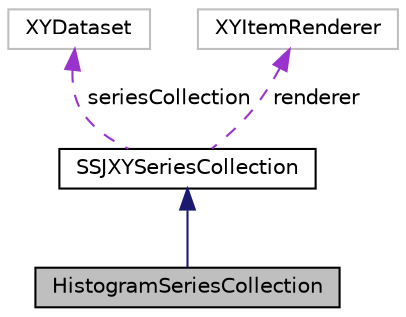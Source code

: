 digraph "HistogramSeriesCollection"
{
 // INTERACTIVE_SVG=YES
  bgcolor="transparent";
  edge [fontname="Helvetica",fontsize="10",labelfontname="Helvetica",labelfontsize="10"];
  node [fontname="Helvetica",fontsize="10",shape=record];
  Node2 [label="HistogramSeriesCollection",height=0.2,width=0.4,color="black", fillcolor="grey75", style="filled", fontcolor="black"];
  Node3 -> Node2 [dir="back",color="midnightblue",fontsize="10",style="solid",fontname="Helvetica"];
  Node3 [label="SSJXYSeriesCollection",height=0.2,width=0.4,color="black",URL="$d2/d77/classumontreal_1_1ssj_1_1charts_1_1SSJXYSeriesCollection.html",tooltip="Stores data used in a XYChart. "];
  Node4 -> Node3 [dir="back",color="darkorchid3",fontsize="10",style="dashed",label=" seriesCollection" ,fontname="Helvetica"];
  Node4 [label="XYDataset",height=0.2,width=0.4,color="grey75"];
  Node5 -> Node3 [dir="back",color="darkorchid3",fontsize="10",style="dashed",label=" renderer" ,fontname="Helvetica"];
  Node5 [label="XYItemRenderer",height=0.2,width=0.4,color="grey75"];
}
